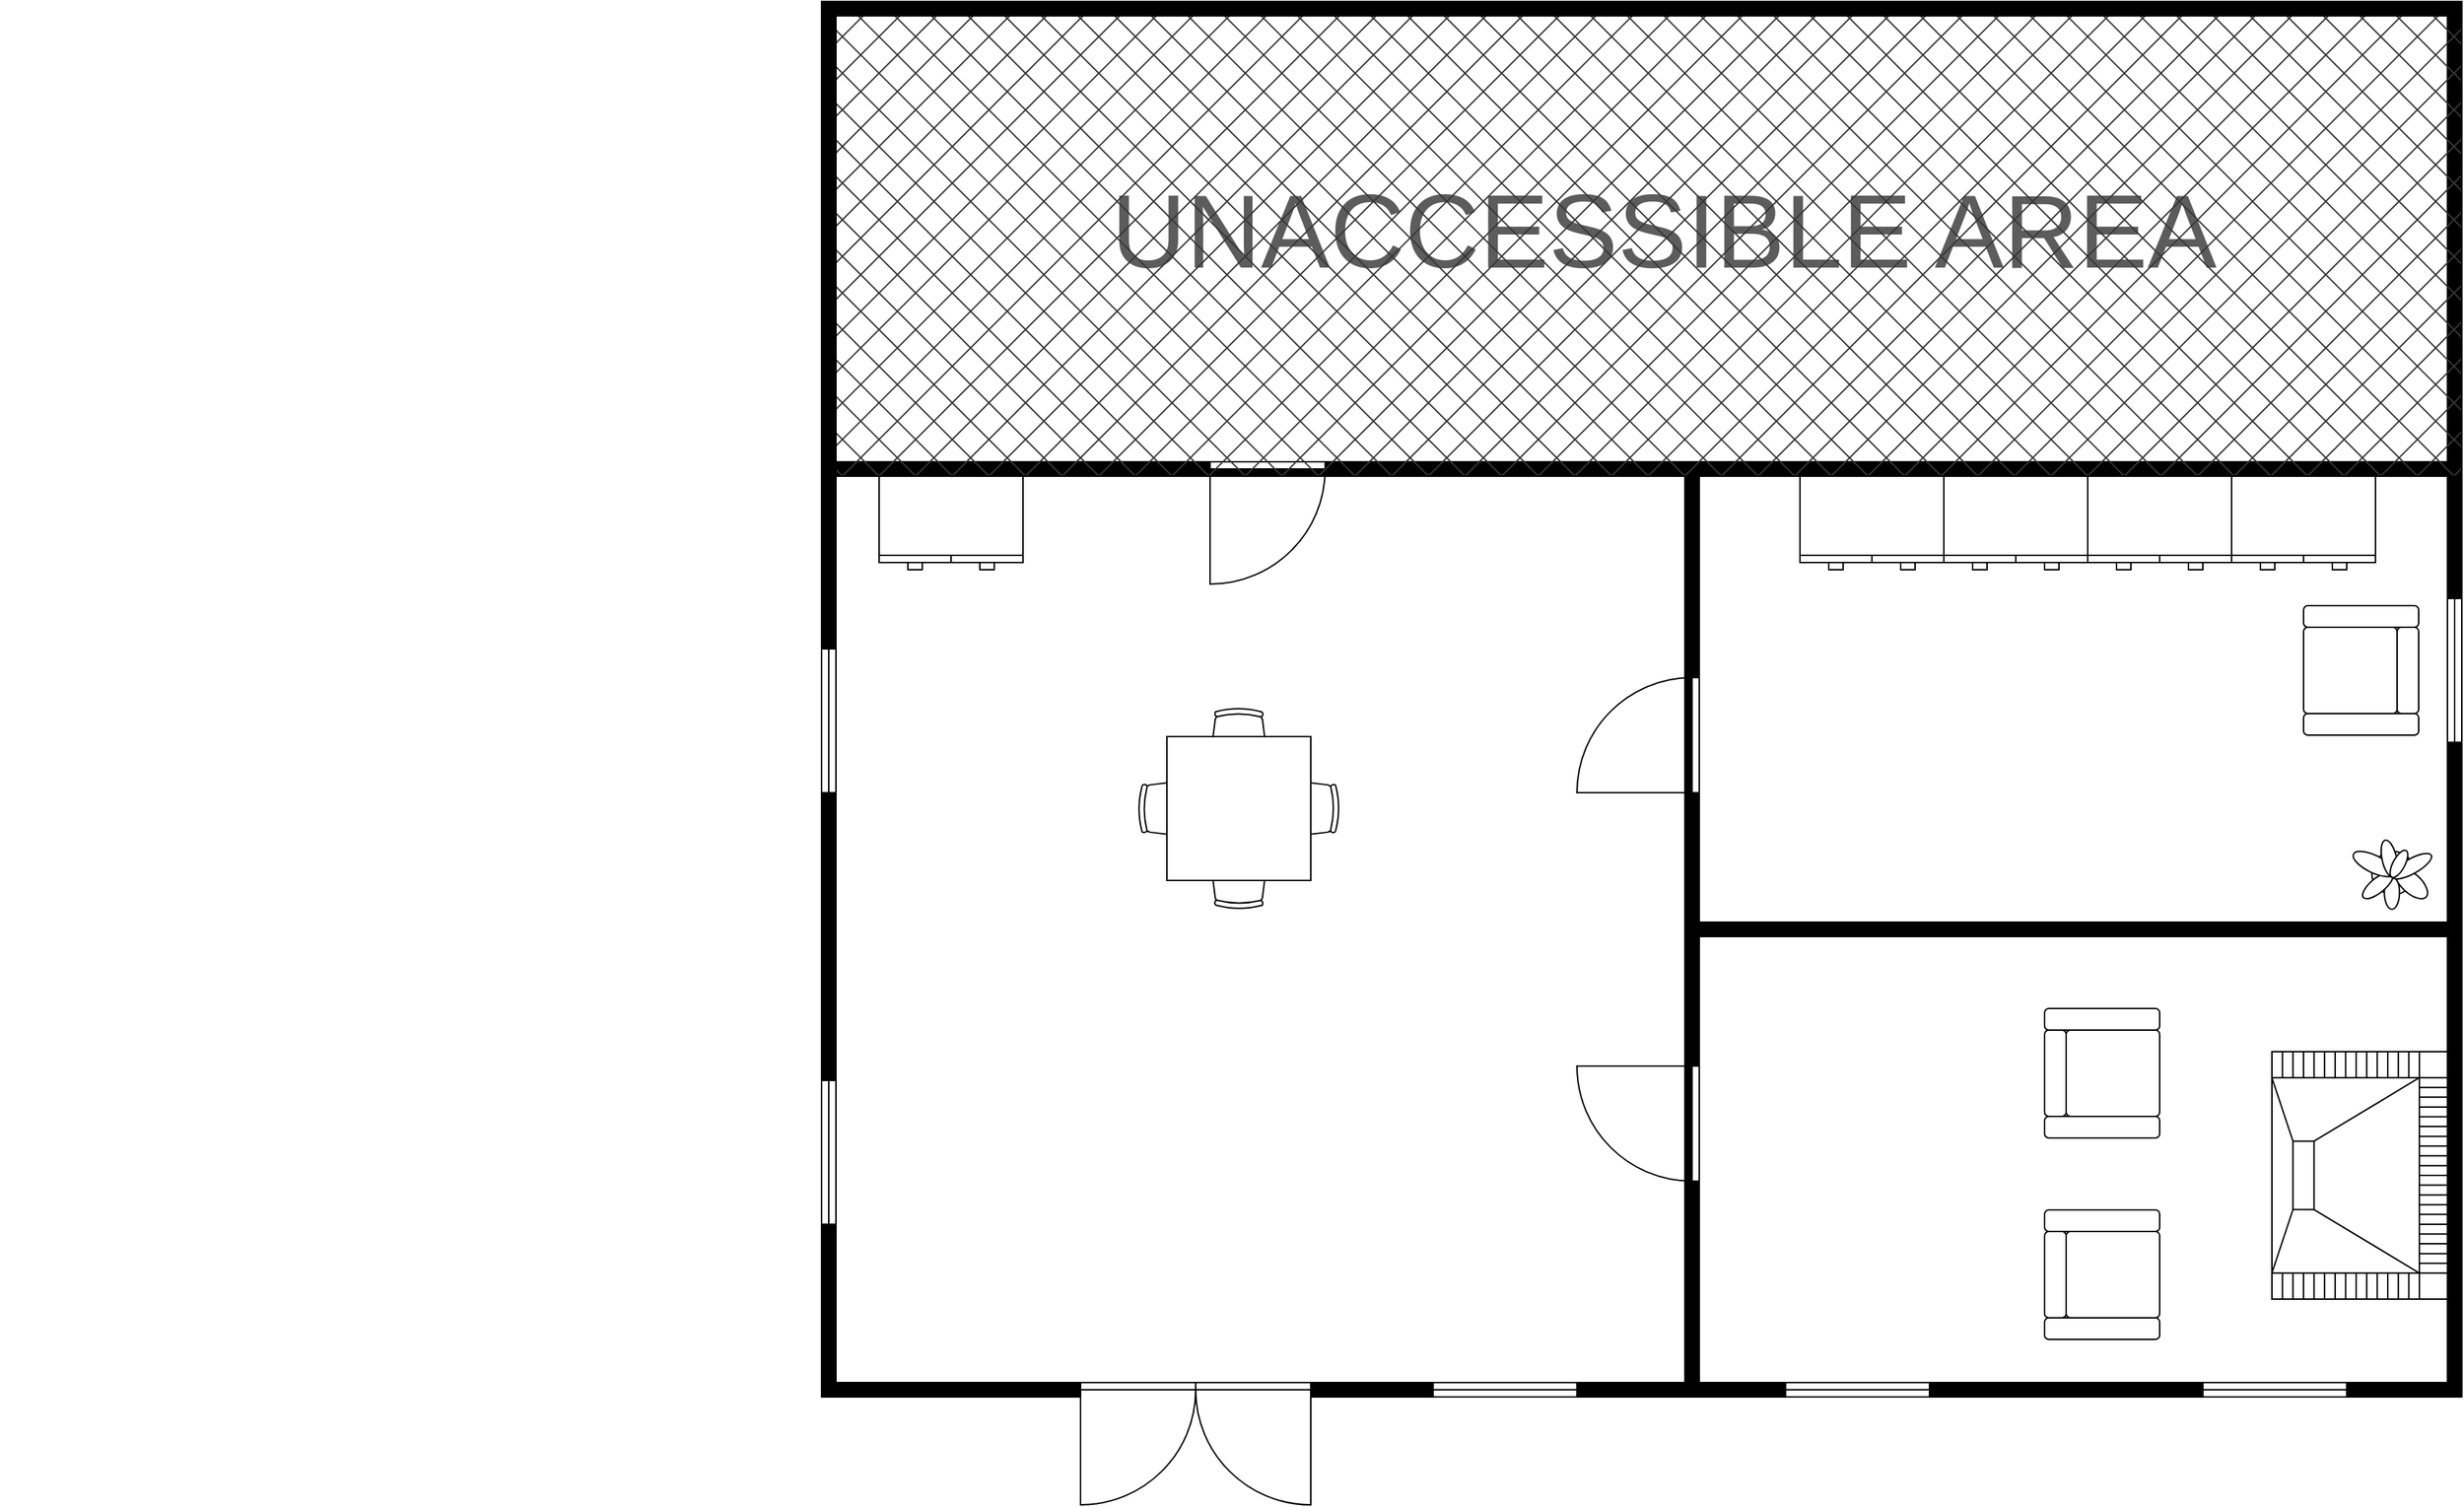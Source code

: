 <mxfile version="20.2.3" type="device"><diagram id="MqPt__qPxZQgfJL4knoy" name="Page-1"><mxGraphModel dx="4628" dy="844" grid="1" gridSize="10" guides="1" tooltips="1" connect="1" arrows="1" fold="1" page="1" pageScale="1" pageWidth="3000" pageHeight="2000" math="0" shadow="0"><root><mxCell id="0"/><mxCell id="1" parent="0"/><mxCell id="YHcWyso27VlhNANHrNdR-2" value="" style="verticalLabelPosition=bottom;html=1;verticalAlign=top;align=center;shape=mxgraph.floorplan.wall;fillColor=#000000;direction=south;" parent="1" vertex="1"><mxGeometry x="390" y="680" width="10" height="100" as="geometry"/></mxCell><mxCell id="YHcWyso27VlhNANHrNdR-3" value="" style="verticalLabelPosition=bottom;html=1;verticalAlign=top;align=center;shape=mxgraph.floorplan.wallCorner;fillColor=#000000;" parent="1" vertex="1"><mxGeometry x="390" y="580" width="100" height="100" as="geometry"/></mxCell><mxCell id="YHcWyso27VlhNANHrNdR-4" value="" style="verticalLabelPosition=bottom;html=1;verticalAlign=top;align=center;shape=mxgraph.floorplan.wallCorner;fillColor=#000000;direction=north" parent="1" vertex="1"><mxGeometry x="390" y="1130" width="100" height="100" as="geometry"/></mxCell><mxCell id="YHcWyso27VlhNANHrNdR-6" value="" style="verticalLabelPosition=bottom;html=1;verticalAlign=top;align=center;shape=mxgraph.floorplan.wall;fillColor=#000000;direction=south;" parent="1" vertex="1"><mxGeometry x="390" y="770" width="10" height="360" as="geometry"/></mxCell><mxCell id="YHcWyso27VlhNANHrNdR-7" value="" style="verticalLabelPosition=bottom;html=1;verticalAlign=top;align=center;shape=mxgraph.floorplan.doorUneven;dx=0.5;" parent="1" vertex="1"><mxGeometry x="570" y="1220" width="160" height="85" as="geometry"/></mxCell><mxCell id="YHcWyso27VlhNANHrNdR-8" value="" style="verticalLabelPosition=bottom;html=1;verticalAlign=top;align=center;shape=mxgraph.floorplan.wall;fillColor=#000000;" parent="1" vertex="1"><mxGeometry x="730" y="1220" width="790" height="10" as="geometry"/></mxCell><mxCell id="YHcWyso27VlhNANHrNdR-10" value="" style="verticalLabelPosition=bottom;html=1;verticalAlign=top;align=center;shape=mxgraph.floorplan.wall;fillColor=#000000;" parent="1" vertex="1"><mxGeometry x="470" y="1220" width="100" height="10" as="geometry"/></mxCell><mxCell id="YHcWyso27VlhNANHrNdR-11" value="" style="verticalLabelPosition=bottom;html=1;verticalAlign=top;align=center;shape=mxgraph.floorplan.wall;fillColor=#000000;" parent="1" vertex="1"><mxGeometry x="480" y="580" width="960" height="10" as="geometry"/></mxCell><mxCell id="YHcWyso27VlhNANHrNdR-12" value="" style="verticalLabelPosition=bottom;html=1;verticalAlign=top;align=center;shape=mxgraph.floorplan.wall;fillColor=#000000;direction=south;" parent="1" vertex="1"><mxGeometry x="990" y="580" width="10" height="330" as="geometry"/></mxCell><mxCell id="YHcWyso27VlhNANHrNdR-13" value="" style="verticalLabelPosition=bottom;html=1;verticalAlign=top;align=center;shape=mxgraph.floorplan.doorRight;aspect=fixed;direction=south;" parent="1" vertex="1"><mxGeometry x="915" y="730" width="85" height="80" as="geometry"/></mxCell><mxCell id="YHcWyso27VlhNANHrNdR-14" value="" style="verticalLabelPosition=bottom;html=1;verticalAlign=top;align=center;shape=mxgraph.floorplan.wall;fillColor=#000000;" parent="1" vertex="1"><mxGeometry x="1000" y="900" width="520" height="10" as="geometry"/></mxCell><mxCell id="YHcWyso27VlhNANHrNdR-16" value="" style="verticalLabelPosition=bottom;html=1;verticalAlign=top;align=center;shape=mxgraph.floorplan.wallCorner;fillColor=#000000;direction=south;" parent="1" vertex="1"><mxGeometry x="1430" y="580" width="100" height="100" as="geometry"/></mxCell><mxCell id="YHcWyso27VlhNANHrNdR-17" value="" style="verticalLabelPosition=bottom;html=1;verticalAlign=top;align=center;shape=mxgraph.floorplan.wall;fillColor=#000000;direction=south;" parent="1" vertex="1"><mxGeometry x="1520" y="680" width="10" height="550" as="geometry"/></mxCell><mxCell id="YHcWyso27VlhNANHrNdR-18" value="" style="verticalLabelPosition=bottom;html=1;verticalAlign=top;align=center;shape=mxgraph.floorplan.plant;" parent="1" vertex="1"><mxGeometry x="1456.5" y="840" width="47" height="51" as="geometry"/></mxCell><mxCell id="YHcWyso27VlhNANHrNdR-20" value="" style="verticalLabelPosition=bottom;html=1;verticalAlign=top;align=center;shape=mxgraph.floorplan.sofa;direction=south;" parent="1" vertex="1"><mxGeometry x="1420" y="680" width="80" height="90" as="geometry"/></mxCell><mxCell id="YHcWyso27VlhNANHrNdR-21" value="" style="verticalLabelPosition=bottom;html=1;verticalAlign=top;align=center;shape=mxgraph.floorplan.dresser;" parent="1" vertex="1"><mxGeometry x="1070" y="590" width="100" height="65" as="geometry"/></mxCell><mxCell id="YHcWyso27VlhNANHrNdR-22" value="" style="verticalLabelPosition=bottom;html=1;verticalAlign=top;align=center;shape=mxgraph.floorplan.dresser;" parent="1" vertex="1"><mxGeometry x="1170" y="590" width="100" height="65" as="geometry"/></mxCell><mxCell id="YHcWyso27VlhNANHrNdR-23" value="" style="verticalLabelPosition=bottom;html=1;verticalAlign=top;align=center;shape=mxgraph.floorplan.dresser;" parent="1" vertex="1"><mxGeometry x="1270" y="590" width="100" height="65" as="geometry"/></mxCell><mxCell id="YHcWyso27VlhNANHrNdR-24" value="" style="verticalLabelPosition=bottom;html=1;verticalAlign=top;align=center;shape=mxgraph.floorplan.dresser;" parent="1" vertex="1"><mxGeometry x="1370" y="590" width="100" height="65" as="geometry"/></mxCell><mxCell id="YHcWyso27VlhNANHrNdR-35" value="" style="group" parent="1" vertex="1" connectable="0"><mxGeometry x="610" y="751" width="140" height="140" as="geometry"/></mxCell><mxCell id="YHcWyso27VlhNANHrNdR-30" value="" style="verticalLabelPosition=bottom;html=1;verticalAlign=top;align=center;shape=mxgraph.floorplan.office_chair;shadow=0;" parent="YHcWyso27VlhNANHrNdR-35" vertex="1"><mxGeometry x="50" width="40" height="43" as="geometry"/></mxCell><mxCell id="YHcWyso27VlhNANHrNdR-31" value="" style="verticalLabelPosition=bottom;html=1;verticalAlign=top;align=center;shape=mxgraph.floorplan.office_chair;shadow=0;direction=west;" parent="YHcWyso27VlhNANHrNdR-35" vertex="1"><mxGeometry x="50" y="97" width="40" height="43" as="geometry"/></mxCell><mxCell id="YHcWyso27VlhNANHrNdR-32" value="" style="verticalLabelPosition=bottom;html=1;verticalAlign=top;align=center;shape=mxgraph.floorplan.office_chair;shadow=0;direction=north;" parent="YHcWyso27VlhNANHrNdR-35" vertex="1"><mxGeometry y="50" width="43" height="40" as="geometry"/></mxCell><mxCell id="YHcWyso27VlhNANHrNdR-33" value="" style="verticalLabelPosition=bottom;html=1;verticalAlign=top;align=center;shape=mxgraph.floorplan.office_chair;shadow=0;direction=south" parent="YHcWyso27VlhNANHrNdR-35" vertex="1"><mxGeometry x="97" y="50" width="43" height="40" as="geometry"/></mxCell><mxCell id="YHcWyso27VlhNANHrNdR-34" value="" style="shape=rect;shadow=0;" parent="YHcWyso27VlhNANHrNdR-35" vertex="1"><mxGeometry x="20" y="20" width="100" height="100" as="geometry"/></mxCell><mxCell id="YHcWyso27VlhNANHrNdR-36" value="" style="verticalLabelPosition=bottom;html=1;verticalAlign=top;align=center;shape=mxgraph.floorplan.fireplace;direction=south;" parent="1" vertex="1"><mxGeometry x="1398" y="990" width="122" height="172" as="geometry"/></mxCell><mxCell id="YHcWyso27VlhNANHrNdR-37" value="" style="verticalLabelPosition=bottom;html=1;verticalAlign=top;align=center;shape=mxgraph.floorplan.sofa;direction=north;" parent="1" vertex="1"><mxGeometry x="1240" y="960" width="80" height="90" as="geometry"/></mxCell><mxCell id="YHcWyso27VlhNANHrNdR-38" value="" style="verticalLabelPosition=bottom;html=1;verticalAlign=top;align=center;shape=mxgraph.floorplan.sofa;direction=north;" parent="1" vertex="1"><mxGeometry x="1240" y="1100" width="80" height="90" as="geometry"/></mxCell><mxCell id="YHcWyso27VlhNANHrNdR-39" value="" style="verticalLabelPosition=bottom;html=1;verticalAlign=top;align=center;shape=mxgraph.floorplan.dresser;direction=east;" parent="1" vertex="1"><mxGeometry x="430" y="590" width="100" height="65" as="geometry"/></mxCell><mxCell id="YHcWyso27VlhNANHrNdR-40" value="" style="verticalLabelPosition=bottom;html=1;verticalAlign=top;align=center;shape=mxgraph.floorplan.window;" parent="1" vertex="1"><mxGeometry x="815" y="1220" width="100" height="10" as="geometry"/></mxCell><mxCell id="YHcWyso27VlhNANHrNdR-41" value="" style="verticalLabelPosition=bottom;html=1;verticalAlign=top;align=center;shape=mxgraph.floorplan.window;" parent="1" vertex="1"><mxGeometry x="1060" y="1220" width="100" height="10" as="geometry"/></mxCell><mxCell id="YHcWyso27VlhNANHrNdR-42" value="" style="verticalLabelPosition=bottom;html=1;verticalAlign=top;align=center;shape=mxgraph.floorplan.window;" parent="1" vertex="1"><mxGeometry x="1350" y="1220" width="100" height="10" as="geometry"/></mxCell><mxCell id="YHcWyso27VlhNANHrNdR-44" value="" style="verticalLabelPosition=bottom;html=1;verticalAlign=top;align=center;shape=mxgraph.floorplan.window;direction=south;" parent="1" vertex="1"><mxGeometry x="1520" y="675" width="10" height="100" as="geometry"/></mxCell><mxCell id="YHcWyso27VlhNANHrNdR-45" value="" style="verticalLabelPosition=bottom;html=1;verticalAlign=top;align=center;shape=mxgraph.floorplan.window;direction=south;" parent="1" vertex="1"><mxGeometry x="-180" y="710" width="1150" height="100" as="geometry"/></mxCell><mxCell id="YHcWyso27VlhNANHrNdR-46" value="" style="verticalLabelPosition=bottom;html=1;verticalAlign=top;align=center;shape=mxgraph.floorplan.window;direction=south;" parent="1" vertex="1"><mxGeometry x="-180" y="1010" width="1150" height="100" as="geometry"/></mxCell><mxCell id="-wDE8EzWUoEjjvieClsl-1" value="" style="verticalLabelPosition=bottom;html=1;verticalAlign=top;align=center;shape=mxgraph.floorplan.wall;fillColor=#000000;direction=south;" vertex="1" parent="1"><mxGeometry x="990" y="900" width="10" height="320" as="geometry"/></mxCell><mxCell id="-wDE8EzWUoEjjvieClsl-2" value="" style="verticalLabelPosition=bottom;html=1;verticalAlign=top;align=center;shape=mxgraph.floorplan.doorLeft;aspect=fixed;" vertex="1" parent="1"><mxGeometry x="660" y="580" width="80" height="85" as="geometry"/></mxCell><mxCell id="-wDE8EzWUoEjjvieClsl-3" value="" style="verticalLabelPosition=bottom;html=1;verticalAlign=top;align=center;shape=mxgraph.floorplan.doorLeft;aspect=fixed;direction=south;" vertex="1" parent="1"><mxGeometry x="915" y="1000" width="85" height="80" as="geometry"/></mxCell><mxCell id="-wDE8EzWUoEjjvieClsl-4" value="" style="verticalLabelPosition=bottom;html=1;verticalAlign=top;align=center;shape=mxgraph.floorplan.wallCorner;fillColor=#000000;" vertex="1" parent="1"><mxGeometry x="390" y="260" width="100" height="100" as="geometry"/></mxCell><mxCell id="-wDE8EzWUoEjjvieClsl-5" value="" style="verticalLabelPosition=bottom;html=1;verticalAlign=top;align=center;shape=mxgraph.floorplan.wall;fillColor=#000000;direction=south;" vertex="1" parent="1"><mxGeometry x="390" y="350" width="10" height="240" as="geometry"/></mxCell><mxCell id="-wDE8EzWUoEjjvieClsl-6" value="" style="verticalLabelPosition=bottom;html=1;verticalAlign=top;align=center;shape=mxgraph.floorplan.wallCorner;fillColor=#000000;direction=south;" vertex="1" parent="1"><mxGeometry x="1430" y="260" width="100" height="100" as="geometry"/></mxCell><mxCell id="-wDE8EzWUoEjjvieClsl-7" value="" style="verticalLabelPosition=bottom;html=1;verticalAlign=top;align=center;shape=mxgraph.floorplan.wall;fillColor=#000000;" vertex="1" parent="1"><mxGeometry x="470" y="260" width="1030" height="10" as="geometry"/></mxCell><mxCell id="-wDE8EzWUoEjjvieClsl-8" value="" style="verticalLabelPosition=bottom;html=1;verticalAlign=top;align=center;shape=mxgraph.floorplan.wall;fillColor=#000000;direction=south;" vertex="1" parent="1"><mxGeometry x="1520" y="360" width="10" height="220" as="geometry"/></mxCell><mxCell id="-wDE8EzWUoEjjvieClsl-9" value="&lt;font style=&quot;font-size: 72px;&quot;&gt;UNACCESSIBLE AREA&lt;/font&gt;" style="text;html=1;resizable=0;autosize=1;align=center;verticalAlign=middle;points=[];fillColor=none;strokeColor=none;rounded=0;labelBackgroundColor=none;fontColor=#5C5C5C;" vertex="1" parent="1"><mxGeometry x="580" y="370" width="790" height="100" as="geometry"/></mxCell><mxCell id="-wDE8EzWUoEjjvieClsl-10" value="" style="rounded=0;whiteSpace=wrap;html=1;labelBackgroundColor=none;fontSize=72;fontColor=#5C5C5C;fillStyle=cross-hatch;fillColor=#363636;" vertex="1" parent="1"><mxGeometry x="400" y="270" width="1130" height="320" as="geometry"/></mxCell></root></mxGraphModel></diagram></mxfile>